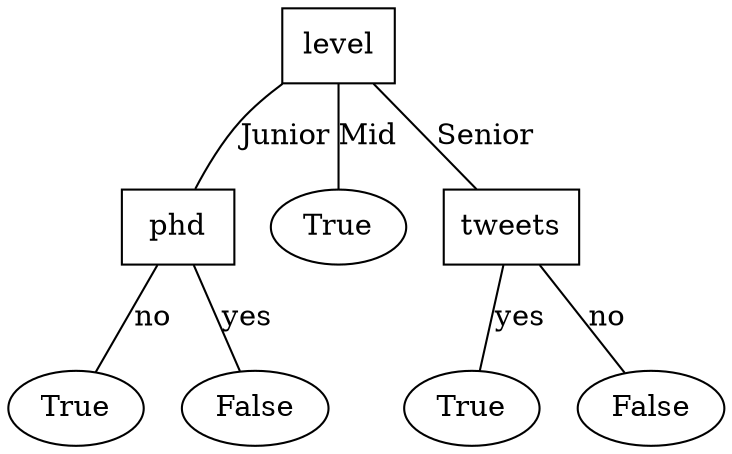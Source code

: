 graph g {
    level [shape=box];
    phd[shape=box];
    level -- phd [label="Junior"]
    
    true1 [label="True"]
    false1 [label="False"]
    phd -- true1 [label="no"]
    phd -- false1 [label="yes"]

    true2 [label="True"]
    level -- true2 [label="Mid"]

    tweets [shape=box]
    level -- tweets [label="Senior"]
    true3 [label="True"]
    false3 [label="False"]
    tweets -- false3 [label="no"]
    tweets -- true3 [label="yes"]
}